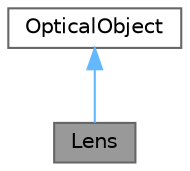 digraph "Lens"
{
 // LATEX_PDF_SIZE
  bgcolor="transparent";
  edge [fontname=Helvetica,fontsize=10,labelfontname=Helvetica,labelfontsize=10];
  node [fontname=Helvetica,fontsize=10,shape=box,height=0.2,width=0.4];
  Node1 [id="Node000001",label="Lens",height=0.2,width=0.4,color="gray40", fillcolor="grey60", style="filled", fontcolor="black",tooltip="Represents a basic lens with a focal length."];
  Node2 -> Node1 [id="edge1_Node000001_Node000002",dir="back",color="steelblue1",style="solid",tooltip=" "];
  Node2 [id="Node000002",label="OpticalObject",height=0.2,width=0.4,color="gray40", fillcolor="white", style="filled",URL="$classOpticalObject.html",tooltip="An abstract base class for any object positioned on the optical axis."];
}
